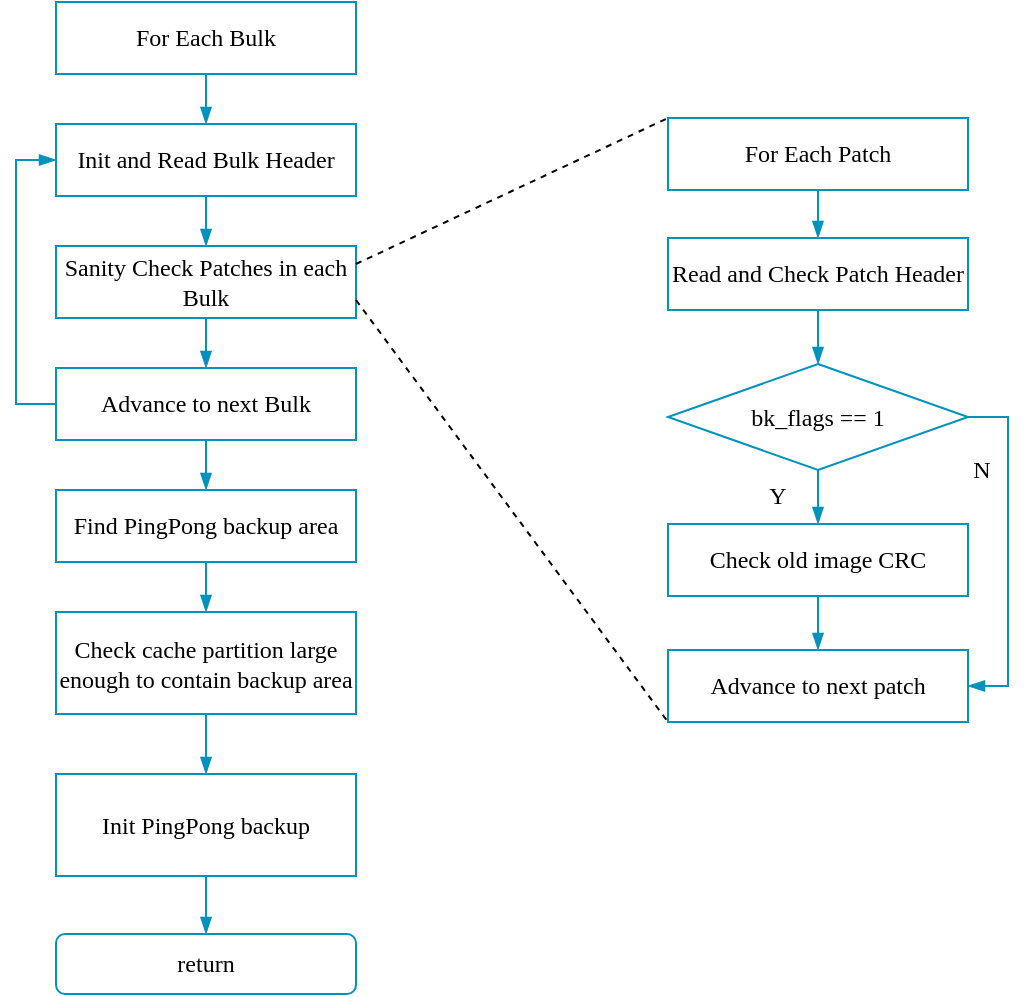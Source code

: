 <mxfile version="14.4.8" type="google"><diagram id="CFROFsALSkyh5mX6-0vD" name="Page-1"><mxGraphModel dx="1042" dy="681" grid="0" gridSize="10" guides="1" tooltips="1" connect="1" arrows="1" fold="1" page="1" pageScale="1" pageWidth="850" pageHeight="1100" background="none" math="0" shadow="0"><root><mxCell id="0"/><mxCell id="1" parent="0"/><mxCell id="hRjMCZXTueV9QcxU_n1H-10" style="edgeStyle=orthogonalEdgeStyle;rounded=0;orthogonalLoop=1;jettySize=auto;html=1;exitX=0.5;exitY=1;exitDx=0;exitDy=0;entryX=0.5;entryY=0;entryDx=0;entryDy=0;endArrow=blockThin;endFill=1;strokeColor=#0091BD;fontFamily=Gill Sans Nova;fontSize=12;fontColor=#4D4D4D;" parent="1" source="hRjMCZXTueV9QcxU_n1H-1" target="hRjMCZXTueV9QcxU_n1H-2" edge="1"><mxGeometry relative="1" as="geometry"/></mxCell><mxCell id="hRjMCZXTueV9QcxU_n1H-1" value="For Each Bulk" style="rounded=0;whiteSpace=wrap;html=1;strokeColor=#0091bd;fontFamily=Gill Sans Nova;" parent="1" vertex="1"><mxGeometry x="281" y="98" width="150" height="36" as="geometry"/></mxCell><mxCell id="hRjMCZXTueV9QcxU_n1H-11" style="edgeStyle=orthogonalEdgeStyle;rounded=0;orthogonalLoop=1;jettySize=auto;html=1;exitX=0.5;exitY=1;exitDx=0;exitDy=0;endArrow=blockThin;endFill=1;strokeColor=#0091BD;fontFamily=Gill Sans Nova;fontSize=12;fontColor=#4D4D4D;" parent="1" source="hRjMCZXTueV9QcxU_n1H-2" target="hRjMCZXTueV9QcxU_n1H-3" edge="1"><mxGeometry relative="1" as="geometry"/></mxCell><mxCell id="hRjMCZXTueV9QcxU_n1H-2" value="Init and Read Bulk Header" style="rounded=0;whiteSpace=wrap;html=1;strokeColor=#0091bd;fontFamily=Gill Sans Nova;labelBackgroundColor=none;fontStyle=0" parent="1" vertex="1"><mxGeometry x="281" y="159" width="150" height="36" as="geometry"/></mxCell><mxCell id="hRjMCZXTueV9QcxU_n1H-12" style="edgeStyle=orthogonalEdgeStyle;rounded=0;orthogonalLoop=1;jettySize=auto;html=1;exitX=0.5;exitY=1;exitDx=0;exitDy=0;entryX=0.5;entryY=0;entryDx=0;entryDy=0;endArrow=blockThin;endFill=1;strokeColor=#0091BD;fontFamily=Gill Sans Nova;fontSize=12;fontColor=#4D4D4D;" parent="1" source="hRjMCZXTueV9QcxU_n1H-3" target="hRjMCZXTueV9QcxU_n1H-4" edge="1"><mxGeometry relative="1" as="geometry"/></mxCell><mxCell id="hRjMCZXTueV9QcxU_n1H-3" value="Sanity Check Patches in each Bulk" style="rounded=0;whiteSpace=wrap;html=1;strokeColor=#0091bd;fontFamily=Gill Sans Nova;labelBackgroundColor=none;fontStyle=0" parent="1" vertex="1"><mxGeometry x="281" y="220" width="150" height="36" as="geometry"/></mxCell><mxCell id="hRjMCZXTueV9QcxU_n1H-9" style="edgeStyle=orthogonalEdgeStyle;rounded=0;orthogonalLoop=1;jettySize=auto;html=1;exitX=0;exitY=0.5;exitDx=0;exitDy=0;entryX=0;entryY=0.5;entryDx=0;entryDy=0;fontFamily=Gill Sans Nova;fontSize=12;fontColor=#4D4D4D;strokeColor=#0091BD;endArrow=blockThin;endFill=1;" parent="1" source="hRjMCZXTueV9QcxU_n1H-4" target="hRjMCZXTueV9QcxU_n1H-2" edge="1"><mxGeometry relative="1" as="geometry"/></mxCell><mxCell id="hRjMCZXTueV9QcxU_n1H-13" style="edgeStyle=orthogonalEdgeStyle;rounded=0;orthogonalLoop=1;jettySize=auto;html=1;exitX=0.5;exitY=1;exitDx=0;exitDy=0;endArrow=blockThin;endFill=1;strokeColor=#0091BD;fontFamily=Gill Sans Nova;fontSize=12;fontColor=#4D4D4D;" parent="1" source="hRjMCZXTueV9QcxU_n1H-4" target="hRjMCZXTueV9QcxU_n1H-5" edge="1"><mxGeometry relative="1" as="geometry"/></mxCell><mxCell id="hRjMCZXTueV9QcxU_n1H-4" value="Advance to next Bulk" style="rounded=0;whiteSpace=wrap;html=1;strokeColor=#0091bd;fontFamily=Gill Sans Nova;labelBackgroundColor=none;fontStyle=0" parent="1" vertex="1"><mxGeometry x="281" y="281" width="150" height="36" as="geometry"/></mxCell><mxCell id="hRjMCZXTueV9QcxU_n1H-14" style="edgeStyle=orthogonalEdgeStyle;rounded=0;orthogonalLoop=1;jettySize=auto;html=1;exitX=0.5;exitY=1;exitDx=0;exitDy=0;endArrow=blockThin;endFill=1;strokeColor=#0091BD;fontFamily=Gill Sans Nova;fontSize=12;fontColor=#4D4D4D;" parent="1" source="hRjMCZXTueV9QcxU_n1H-5" target="hRjMCZXTueV9QcxU_n1H-6" edge="1"><mxGeometry relative="1" as="geometry"/></mxCell><mxCell id="hRjMCZXTueV9QcxU_n1H-5" value="Find PingPong backup area" style="rounded=0;whiteSpace=wrap;html=1;strokeColor=#0091bd;fontFamily=Gill Sans Nova;labelBackgroundColor=none;fontStyle=0" parent="1" vertex="1"><mxGeometry x="281" y="342" width="150" height="36" as="geometry"/></mxCell><mxCell id="hRjMCZXTueV9QcxU_n1H-15" style="edgeStyle=orthogonalEdgeStyle;rounded=0;orthogonalLoop=1;jettySize=auto;html=1;exitX=0.5;exitY=1;exitDx=0;exitDy=0;endArrow=blockThin;endFill=1;strokeColor=#0091BD;fontFamily=Gill Sans Nova;fontSize=12;fontColor=#4D4D4D;" parent="1" source="hRjMCZXTueV9QcxU_n1H-6" target="hRjMCZXTueV9QcxU_n1H-7" edge="1"><mxGeometry relative="1" as="geometry"/></mxCell><mxCell id="hRjMCZXTueV9QcxU_n1H-6" value="Check cache partition large enough to contain backup area" style="rounded=0;whiteSpace=wrap;html=1;strokeColor=#0091bd;fontFamily=Gill Sans Nova;labelBackgroundColor=none;fontStyle=0;fontSize=12;" parent="1" vertex="1"><mxGeometry x="281" y="403" width="150" height="51" as="geometry"/></mxCell><mxCell id="hRjMCZXTueV9QcxU_n1H-16" style="edgeStyle=orthogonalEdgeStyle;rounded=0;orthogonalLoop=1;jettySize=auto;html=1;exitX=0.5;exitY=1;exitDx=0;exitDy=0;endArrow=blockThin;endFill=1;strokeColor=#0091BD;fontFamily=Gill Sans Nova;fontSize=12;fontColor=#4D4D4D;" parent="1" source="hRjMCZXTueV9QcxU_n1H-7" target="hRjMCZXTueV9QcxU_n1H-8" edge="1"><mxGeometry relative="1" as="geometry"/></mxCell><mxCell id="hRjMCZXTueV9QcxU_n1H-7" value="Init PingPong backup" style="rounded=0;whiteSpace=wrap;html=1;strokeColor=#0091bd;fontFamily=Gill Sans Nova;labelBackgroundColor=none;fontStyle=0;fontSize=12;" parent="1" vertex="1"><mxGeometry x="281" y="484" width="150" height="51" as="geometry"/></mxCell><mxCell id="hRjMCZXTueV9QcxU_n1H-8" value="return" style="rounded=1;whiteSpace=wrap;html=1;labelBackgroundColor=none;strokeColor=#0091bd;fontFamily=Gill Sans Nova;fontSize=12;" parent="1" vertex="1"><mxGeometry x="281" y="564" width="150" height="30" as="geometry"/></mxCell><mxCell id="hRjMCZXTueV9QcxU_n1H-27" style="edgeStyle=orthogonalEdgeStyle;rounded=0;orthogonalLoop=1;jettySize=auto;html=1;exitX=0.5;exitY=1;exitDx=0;exitDy=0;entryX=0.5;entryY=0;entryDx=0;entryDy=0;endArrow=blockThin;endFill=1;strokeColor=#0091BD;fontFamily=Gill Sans Nova;fontSize=12;fontColor=#030303;" parent="1" source="hRjMCZXTueV9QcxU_n1H-17" target="hRjMCZXTueV9QcxU_n1H-24" edge="1"><mxGeometry relative="1" as="geometry"/></mxCell><mxCell id="hRjMCZXTueV9QcxU_n1H-17" value="For Each Patch" style="rounded=0;whiteSpace=wrap;html=1;strokeColor=#0091bd;fontFamily=Gill Sans Nova;labelBackgroundColor=none;fontStyle=0" parent="1" vertex="1"><mxGeometry x="587" y="156" width="150" height="36" as="geometry"/></mxCell><mxCell id="hRjMCZXTueV9QcxU_n1H-29" style="edgeStyle=orthogonalEdgeStyle;rounded=0;orthogonalLoop=1;jettySize=auto;html=1;exitX=0.5;exitY=1;exitDx=0;exitDy=0;entryX=0.5;entryY=0;entryDx=0;entryDy=0;endArrow=blockThin;endFill=1;strokeColor=#0091BD;fontFamily=Gill Sans Nova;fontSize=12;fontColor=#030303;" parent="1" source="hRjMCZXTueV9QcxU_n1H-18" target="hRjMCZXTueV9QcxU_n1H-20" edge="1"><mxGeometry relative="1" as="geometry"/></mxCell><mxCell id="hRjMCZXTueV9QcxU_n1H-31" style="edgeStyle=orthogonalEdgeStyle;rounded=0;orthogonalLoop=1;jettySize=auto;html=1;exitX=1;exitY=0.5;exitDx=0;exitDy=0;entryX=1;entryY=0.5;entryDx=0;entryDy=0;endArrow=blockThin;endFill=1;strokeColor=#0091BD;fontFamily=Gill Sans Nova;fontSize=12;fontColor=#030303;" parent="1" source="hRjMCZXTueV9QcxU_n1H-18" target="hRjMCZXTueV9QcxU_n1H-30" edge="1"><mxGeometry relative="1" as="geometry"/></mxCell><mxCell id="hRjMCZXTueV9QcxU_n1H-18" value="bk_flags == 1" style="rhombus;whiteSpace=wrap;html=1;labelBackgroundColor=none;strokeColor=#0091bd;fontFamily=Gill Sans Nova;fontSize=12;fontColor=#030303;" parent="1" vertex="1"><mxGeometry x="587" y="279" width="150" height="53" as="geometry"/></mxCell><mxCell id="hRjMCZXTueV9QcxU_n1H-32" style="edgeStyle=orthogonalEdgeStyle;rounded=0;orthogonalLoop=1;jettySize=auto;html=1;exitX=0.5;exitY=1;exitDx=0;exitDy=0;entryX=0.5;entryY=0;entryDx=0;entryDy=0;endArrow=blockThin;endFill=1;strokeColor=#0091BD;fontFamily=Gill Sans Nova;fontSize=12;fontColor=#030303;" parent="1" source="hRjMCZXTueV9QcxU_n1H-20" target="hRjMCZXTueV9QcxU_n1H-30" edge="1"><mxGeometry relative="1" as="geometry"/></mxCell><mxCell id="hRjMCZXTueV9QcxU_n1H-20" value="Check old image CRC" style="rounded=0;whiteSpace=wrap;html=1;strokeColor=#0091bd;fontFamily=Gill Sans Nova;labelBackgroundColor=none;fontStyle=0" parent="1" vertex="1"><mxGeometry x="587" y="359" width="150" height="36" as="geometry"/></mxCell><mxCell id="hRjMCZXTueV9QcxU_n1H-28" style="edgeStyle=orthogonalEdgeStyle;rounded=0;orthogonalLoop=1;jettySize=auto;html=1;exitX=0.5;exitY=1;exitDx=0;exitDy=0;entryX=0.5;entryY=0;entryDx=0;entryDy=0;endArrow=blockThin;endFill=1;strokeColor=#0091BD;fontFamily=Gill Sans Nova;fontSize=12;fontColor=#030303;" parent="1" source="hRjMCZXTueV9QcxU_n1H-24" target="hRjMCZXTueV9QcxU_n1H-18" edge="1"><mxGeometry relative="1" as="geometry"/></mxCell><mxCell id="hRjMCZXTueV9QcxU_n1H-24" value="Read and Check Patch Header" style="rounded=0;whiteSpace=wrap;html=1;strokeColor=#0091bd;fontFamily=Gill Sans Nova;labelBackgroundColor=none;fontStyle=0" parent="1" vertex="1"><mxGeometry x="587" y="216" width="150" height="36" as="geometry"/></mxCell><mxCell id="hRjMCZXTueV9QcxU_n1H-30" value="Advance to next patch" style="rounded=0;whiteSpace=wrap;html=1;strokeColor=#0091bd;fontFamily=Gill Sans Nova;labelBackgroundColor=none;fontStyle=0" parent="1" vertex="1"><mxGeometry x="587" y="422" width="150" height="36" as="geometry"/></mxCell><mxCell id="hRjMCZXTueV9QcxU_n1H-33" value="N" style="text;html=1;strokeColor=none;fillColor=none;align=center;verticalAlign=middle;whiteSpace=wrap;rounded=0;labelBackgroundColor=none;fontFamily=Gill Sans Nova;fontSize=12;fontColor=#030303;" parent="1" vertex="1"><mxGeometry x="724" y="322" width="40" height="20" as="geometry"/></mxCell><mxCell id="hRjMCZXTueV9QcxU_n1H-34" value="Y" style="text;html=1;strokeColor=none;fillColor=none;align=center;verticalAlign=middle;whiteSpace=wrap;rounded=0;labelBackgroundColor=none;fontFamily=Gill Sans Nova;fontSize=12;fontColor=#030303;" parent="1" vertex="1"><mxGeometry x="622" y="335" width="40" height="20" as="geometry"/></mxCell><mxCell id="hRjMCZXTueV9QcxU_n1H-35" value="" style="endArrow=none;dashed=1;html=1;fontFamily=Gill Sans Nova;fontSize=12;fontColor=#030303;strokeColor=#030303;exitX=1;exitY=0.25;exitDx=0;exitDy=0;" parent="1" source="hRjMCZXTueV9QcxU_n1H-3" edge="1"><mxGeometry width="50" height="50" relative="1" as="geometry"><mxPoint x="453" y="240" as="sourcePoint"/><mxPoint x="587" y="156" as="targetPoint"/></mxGeometry></mxCell><mxCell id="hRjMCZXTueV9QcxU_n1H-36" value="" style="endArrow=none;dashed=1;html=1;fontFamily=Gill Sans Nova;fontSize=12;fontColor=#030303;strokeColor=#030303;exitX=1;exitY=0.75;exitDx=0;exitDy=0;entryX=0;entryY=1;entryDx=0;entryDy=0;" parent="1" source="hRjMCZXTueV9QcxU_n1H-3" target="hRjMCZXTueV9QcxU_n1H-30" edge="1"><mxGeometry width="50" height="50" relative="1" as="geometry"><mxPoint x="441" y="256" as="sourcePoint"/><mxPoint x="575" y="458" as="targetPoint"/></mxGeometry></mxCell></root></mxGraphModel></diagram></mxfile>